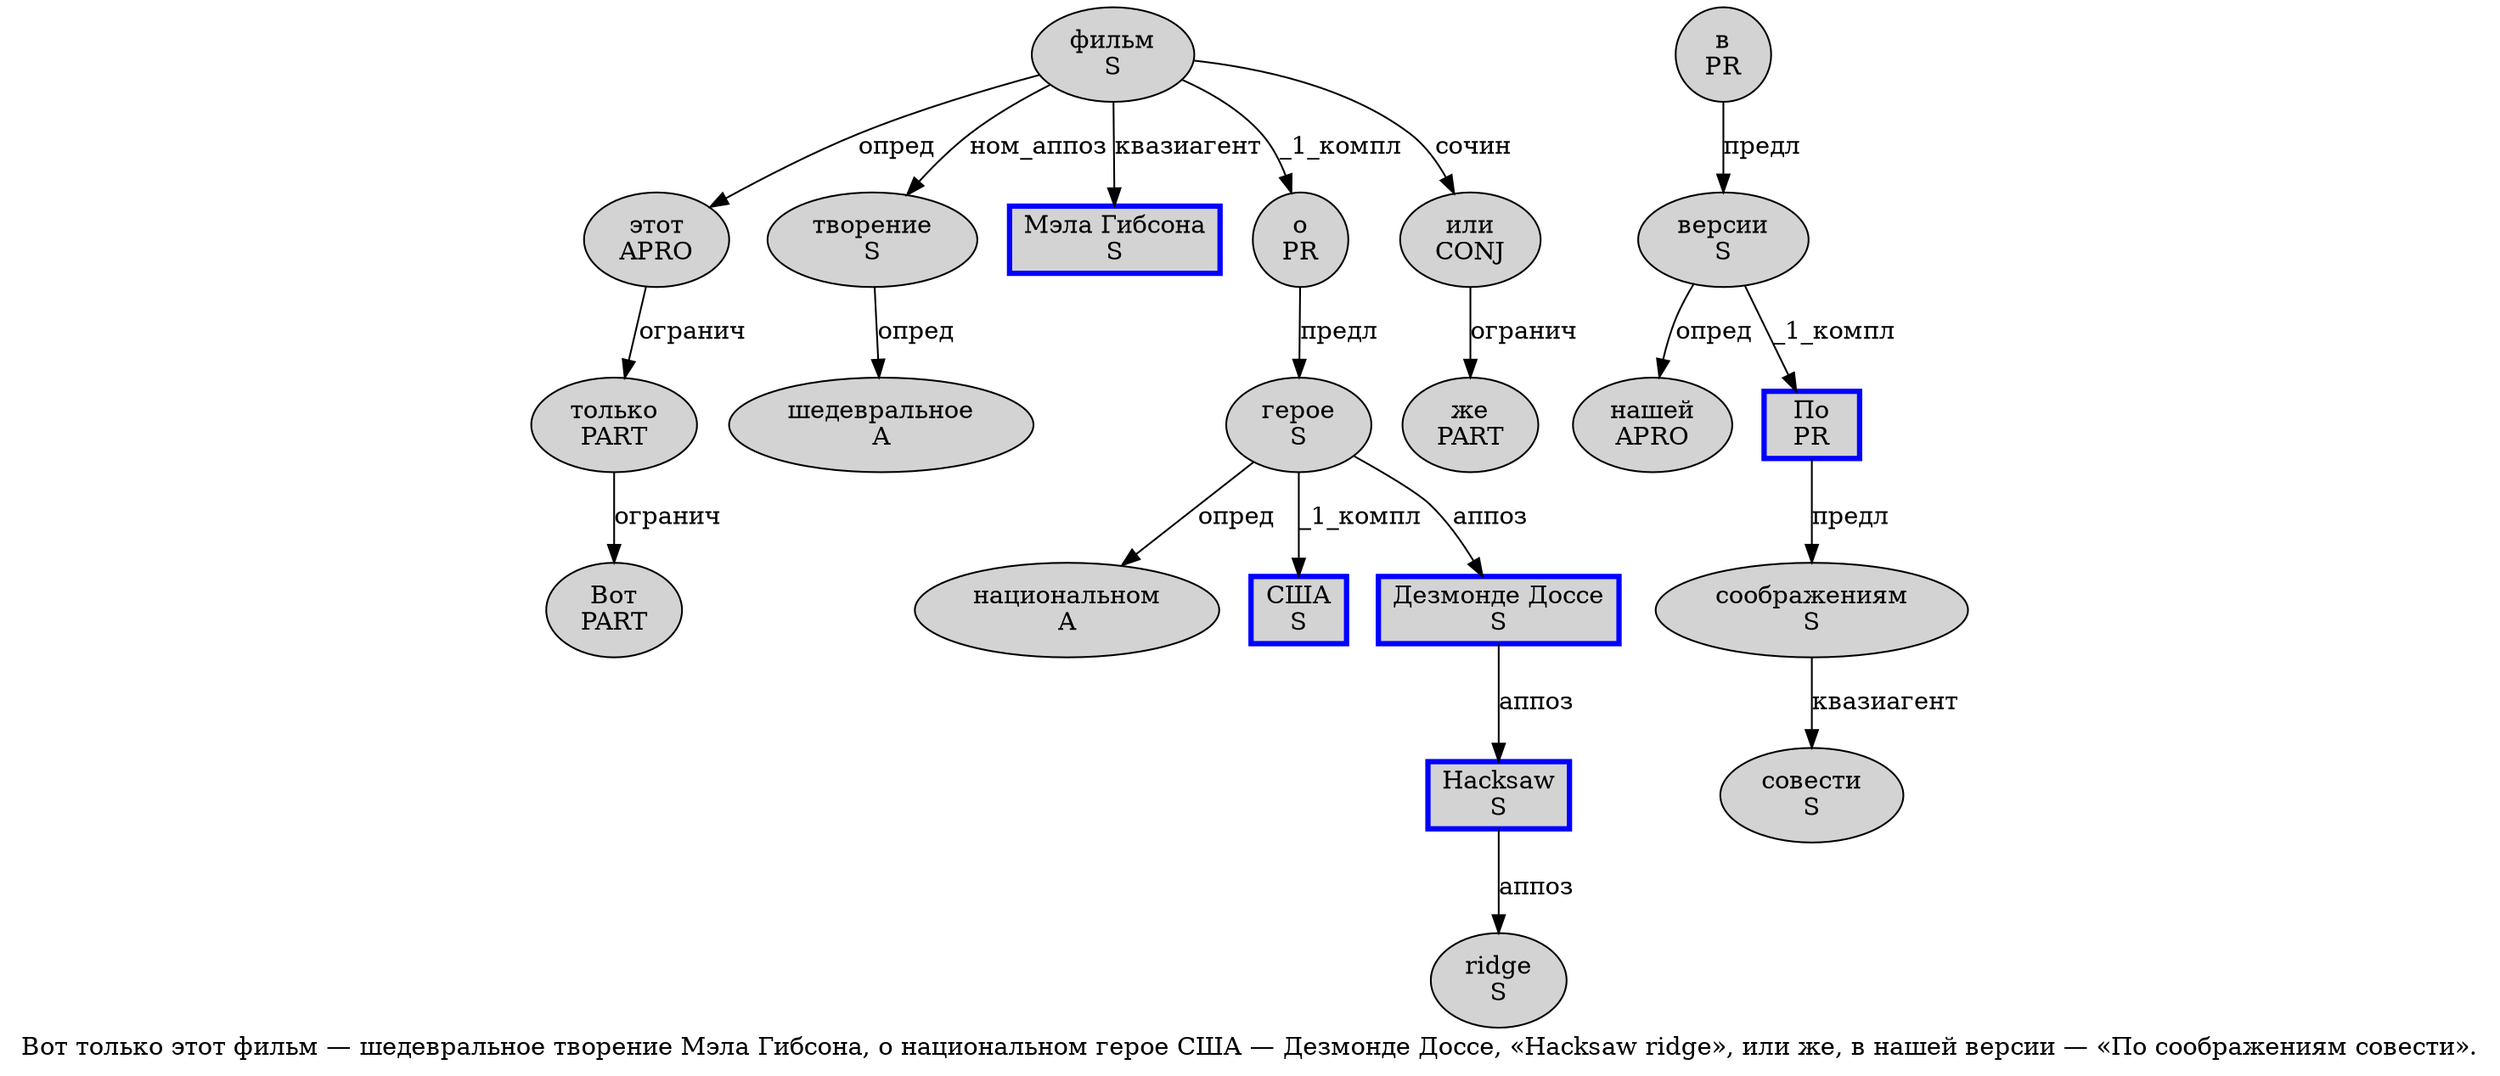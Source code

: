digraph SENTENCE_4225 {
	graph [label="Вот только этот фильм — шедевральное творение Мэла Гибсона, о национальном герое США — Дезмонде Доссе, «Hacksaw ridge», или же, в нашей версии — «По соображениям совести»."]
	node [style=filled]
		0 [label="Вот
PART" color="" fillcolor=lightgray penwidth=1 shape=ellipse]
		1 [label="только
PART" color="" fillcolor=lightgray penwidth=1 shape=ellipse]
		2 [label="этот
APRO" color="" fillcolor=lightgray penwidth=1 shape=ellipse]
		3 [label="фильм
S" color="" fillcolor=lightgray penwidth=1 shape=ellipse]
		5 [label="шедевральное
A" color="" fillcolor=lightgray penwidth=1 shape=ellipse]
		6 [label="творение
S" color="" fillcolor=lightgray penwidth=1 shape=ellipse]
		7 [label="Мэла Гибсона
S" color=blue fillcolor=lightgray penwidth=3 shape=box]
		9 [label="о
PR" color="" fillcolor=lightgray penwidth=1 shape=ellipse]
		10 [label="национальном
A" color="" fillcolor=lightgray penwidth=1 shape=ellipse]
		11 [label="герое
S" color="" fillcolor=lightgray penwidth=1 shape=ellipse]
		12 [label="США
S" color=blue fillcolor=lightgray penwidth=3 shape=box]
		14 [label="Дезмонде Доссе
S" color=blue fillcolor=lightgray penwidth=3 shape=box]
		17 [label="Hacksaw
S" color=blue fillcolor=lightgray penwidth=3 shape=box]
		18 [label="ridge
S" color="" fillcolor=lightgray penwidth=1 shape=ellipse]
		21 [label="или
CONJ" color="" fillcolor=lightgray penwidth=1 shape=ellipse]
		22 [label="же
PART" color="" fillcolor=lightgray penwidth=1 shape=ellipse]
		24 [label="в
PR" color="" fillcolor=lightgray penwidth=1 shape=ellipse]
		25 [label="нашей
APRO" color="" fillcolor=lightgray penwidth=1 shape=ellipse]
		26 [label="версии
S" color="" fillcolor=lightgray penwidth=1 shape=ellipse]
		29 [label="По
PR" color=blue fillcolor=lightgray penwidth=3 shape=box]
		30 [label="соображениям
S" color="" fillcolor=lightgray penwidth=1 shape=ellipse]
		31 [label="совести
S" color="" fillcolor=lightgray penwidth=1 shape=ellipse]
			24 -> 26 [label="предл"]
			1 -> 0 [label="огранич"]
			29 -> 30 [label="предл"]
			26 -> 25 [label="опред"]
			26 -> 29 [label="_1_компл"]
			9 -> 11 [label="предл"]
			6 -> 5 [label="опред"]
			17 -> 18 [label="аппоз"]
			2 -> 1 [label="огранич"]
			3 -> 2 [label="опред"]
			3 -> 6 [label="ном_аппоз"]
			3 -> 7 [label="квазиагент"]
			3 -> 9 [label="_1_компл"]
			3 -> 21 [label="сочин"]
			30 -> 31 [label="квазиагент"]
			21 -> 22 [label="огранич"]
			11 -> 10 [label="опред"]
			11 -> 12 [label="_1_компл"]
			11 -> 14 [label="аппоз"]
			14 -> 17 [label="аппоз"]
}